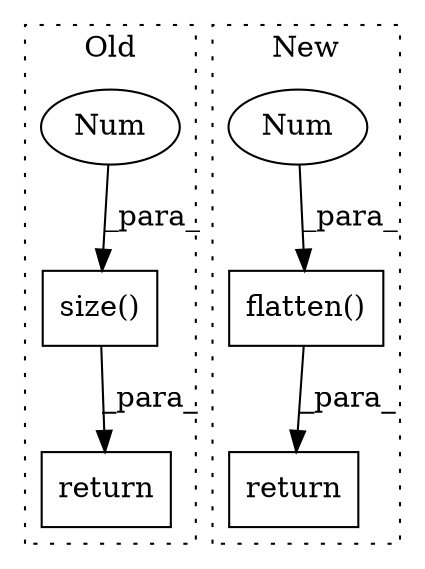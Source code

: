 digraph G {
subgraph cluster0 {
1 [label="size()" a="75" s="369,381" l="10,1" shape="box"];
3 [label="Num" a="76" s="379" l="2" shape="ellipse"];
6 [label="return" a="93" s="520" l="7" shape="box"];
label = "Old";
style="dotted";
}
subgraph cluster1 {
2 [label="flatten()" a="75" s="459,476" l="13,1" shape="box"];
4 [label="Num" a="76" s="475" l="1" shape="ellipse"];
5 [label="return" a="93" s="934" l="7" shape="box"];
label = "New";
style="dotted";
}
1 -> 6 [label="_para_"];
2 -> 5 [label="_para_"];
3 -> 1 [label="_para_"];
4 -> 2 [label="_para_"];
}